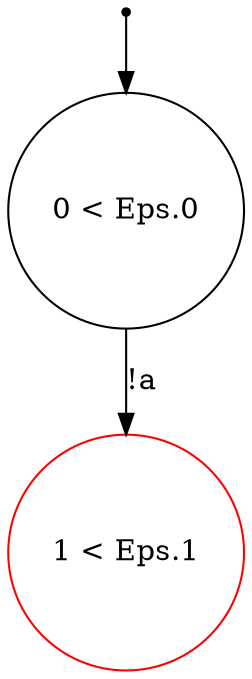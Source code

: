 digraph {
 node [shape=point] ENTRY
 node [shape=circle]
1 [label="1 < Eps.1
" color="red"]
0 [label="0 < Eps.0
"]
ENTRY -> 0
0 -> 1 [label="!a"]

}